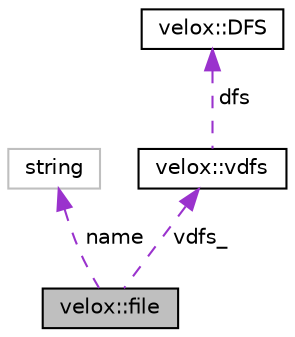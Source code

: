 digraph G
{
  edge [fontname="Helvetica",fontsize="10",labelfontname="Helvetica",labelfontsize="10"];
  node [fontname="Helvetica",fontsize="10",shape=record];
  Node1 [label="velox::file",height=0.2,width=0.4,color="black", fillcolor="grey75", style="filled" fontcolor="black"];
  Node2 -> Node1 [dir="back",color="darkorchid3",fontsize="10",style="dashed",label=" name" ,fontname="Helvetica"];
  Node2 [label="string",height=0.2,width=0.4,color="grey75", fillcolor="white", style="filled"];
  Node3 -> Node1 [dir="back",color="darkorchid3",fontsize="10",style="dashed",label=" vdfs_" ,fontname="Helvetica"];
  Node3 [label="velox::vdfs",height=0.2,width=0.4,color="black", fillcolor="white", style="filled",URL="$classvelox_1_1vdfs.html"];
  Node4 -> Node3 [dir="back",color="darkorchid3",fontsize="10",style="dashed",label=" dfs" ,fontname="Helvetica"];
  Node4 [label="velox::DFS",height=0.2,width=0.4,color="black", fillcolor="white", style="filled",URL="$classvelox_1_1DFS.html"];
}
